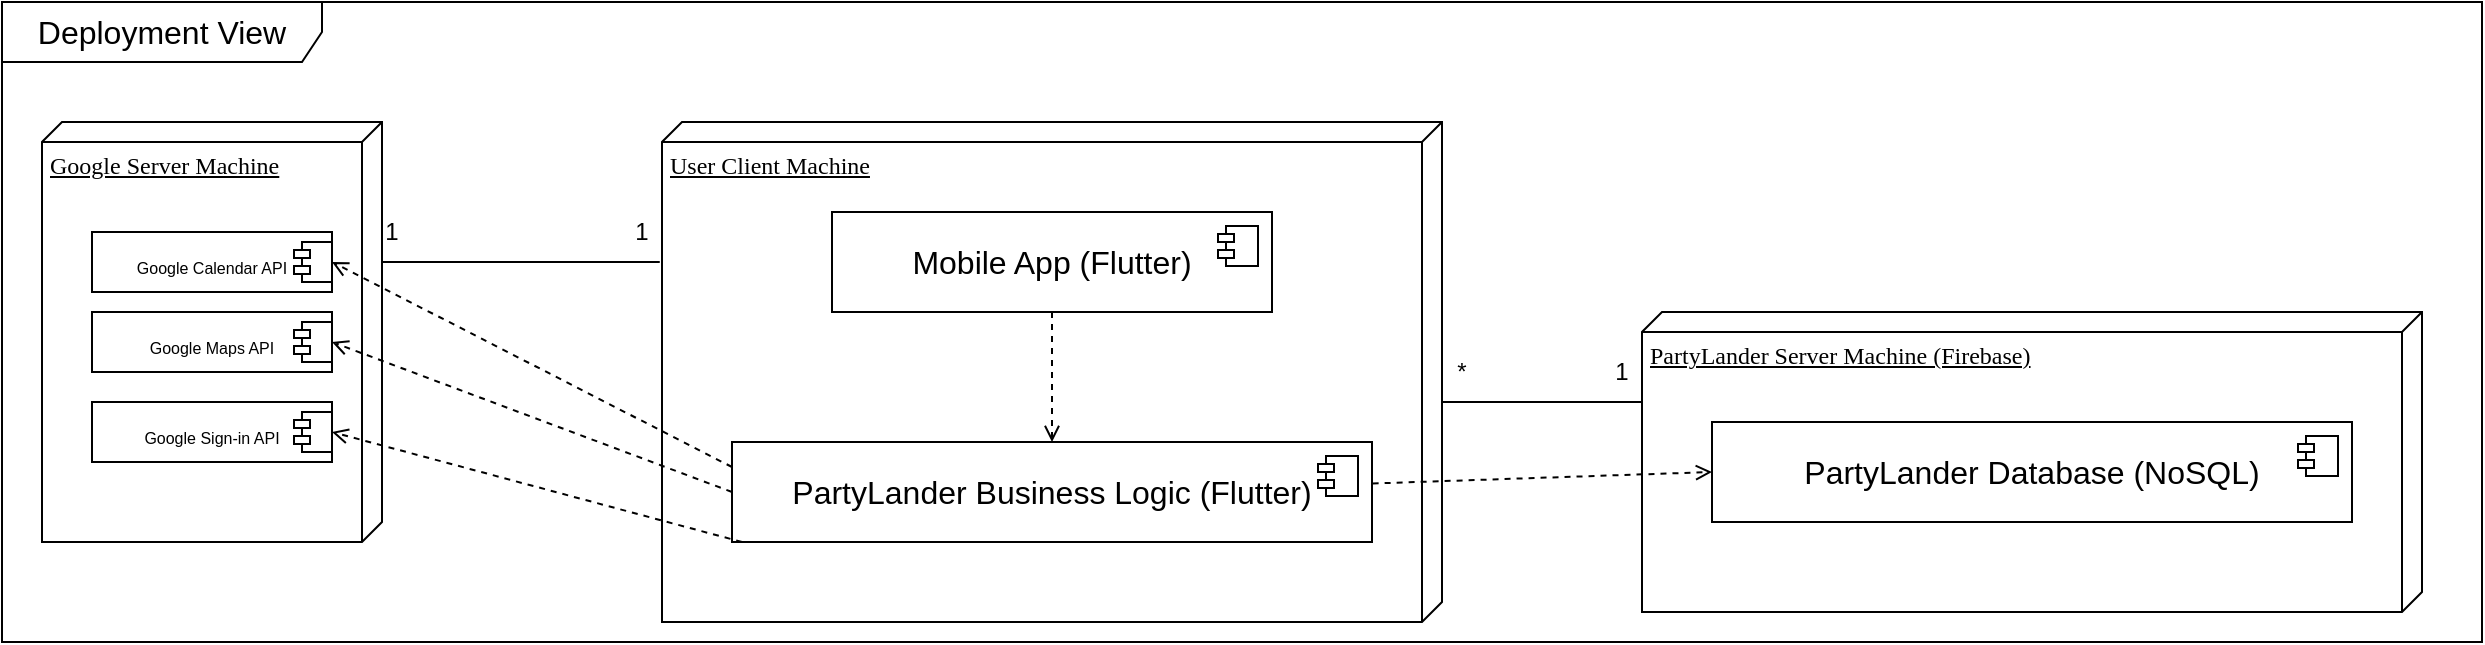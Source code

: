 <mxfile version="21.0.6" type="device"><diagram name="Page-1" id="5f0bae14-7c28-e335-631c-24af17079c00"><mxGraphModel dx="2360" dy="716" grid="1" gridSize="10" guides="1" tooltips="1" connect="1" arrows="1" fold="1" page="1" pageScale="1" pageWidth="1100" pageHeight="850" background="none" math="0" shadow="0"><root><mxCell id="0"/><mxCell id="1" parent="0"/><mxCell id="HEk8Teh6NhfVoBY3l-dP-18" value="" style="rounded=0;whiteSpace=wrap;html=1;" vertex="1" parent="1"><mxGeometry x="-370" width="1240" height="320" as="geometry"/></mxCell><mxCell id="39150e848f15840c-1" value="User Client Machine" style="verticalAlign=top;align=left;spacingTop=8;spacingLeft=2;spacingRight=12;shape=cube;size=10;direction=south;fontStyle=4;html=1;rounded=0;shadow=0;comic=0;labelBackgroundColor=none;strokeWidth=1;fontFamily=Verdana;fontSize=12" parent="1" vertex="1"><mxGeometry x="-40" y="60" width="390" height="250" as="geometry"/></mxCell><mxCell id="39150e848f15840c-2" value="PartyLander Server Machine (Firebase)" style="verticalAlign=top;align=left;spacingTop=8;spacingLeft=2;spacingRight=12;shape=cube;size=10;direction=south;fontStyle=4;html=1;rounded=0;shadow=0;comic=0;labelBackgroundColor=none;strokeWidth=1;fontFamily=Verdana;fontSize=12" parent="1" vertex="1"><mxGeometry x="450" y="155" width="390" height="150" as="geometry"/></mxCell><mxCell id="NYpfKm8NwjglTYvjS77y-1" value="Mobile App (Flutter)" style="html=1;dropTarget=0;whiteSpace=wrap;fontSize=16;" parent="1" vertex="1"><mxGeometry x="45" y="105" width="220" height="50" as="geometry"/></mxCell><mxCell id="NYpfKm8NwjglTYvjS77y-2" value="" style="shape=module;jettyWidth=8;jettyHeight=4;fontSize=16;" parent="NYpfKm8NwjglTYvjS77y-1" vertex="1"><mxGeometry x="1" width="20" height="20" relative="1" as="geometry"><mxPoint x="-27" y="7" as="offset"/></mxGeometry></mxCell><mxCell id="NYpfKm8NwjglTYvjS77y-3" value="PartyLander Business Logic (Flutter)" style="html=1;dropTarget=0;whiteSpace=wrap;fontSize=16;" parent="1" vertex="1"><mxGeometry x="-5" y="220" width="320" height="50" as="geometry"/></mxCell><mxCell id="NYpfKm8NwjglTYvjS77y-4" value="" style="shape=module;jettyWidth=8;jettyHeight=4;fontSize=16;" parent="NYpfKm8NwjglTYvjS77y-3" vertex="1"><mxGeometry x="1" width="20" height="20" relative="1" as="geometry"><mxPoint x="-27" y="7" as="offset"/></mxGeometry></mxCell><mxCell id="NYpfKm8NwjglTYvjS77y-11" value="PartyLander Database (NoSQL)" style="html=1;dropTarget=0;whiteSpace=wrap;fontSize=16;" parent="1" vertex="1"><mxGeometry x="485" y="210" width="320" height="50" as="geometry"/></mxCell><mxCell id="NYpfKm8NwjglTYvjS77y-12" value="" style="shape=module;jettyWidth=8;jettyHeight=4;fontSize=16;" parent="NYpfKm8NwjglTYvjS77y-11" vertex="1"><mxGeometry x="1" width="20" height="20" relative="1" as="geometry"><mxPoint x="-27" y="7" as="offset"/></mxGeometry></mxCell><mxCell id="NYpfKm8NwjglTYvjS77y-16" value="Google Server Machine" style="verticalAlign=top;align=left;spacingTop=8;spacingLeft=2;spacingRight=12;shape=cube;size=10;direction=south;fontStyle=4;html=1;rounded=0;shadow=0;comic=0;labelBackgroundColor=none;strokeWidth=1;fontFamily=Verdana;fontSize=12" parent="1" vertex="1"><mxGeometry x="-350" y="60" width="170" height="210" as="geometry"/></mxCell><mxCell id="NYpfKm8NwjglTYvjS77y-17" value="&lt;font style=&quot;font-size: 8px;&quot;&gt;Google Calendar API&lt;/font&gt;" style="html=1;dropTarget=0;whiteSpace=wrap;fontSize=16;align=center;" parent="1" vertex="1"><mxGeometry x="-325" y="115" width="120" height="30" as="geometry"/></mxCell><mxCell id="NYpfKm8NwjglTYvjS77y-18" value="" style="shape=module;jettyWidth=8;jettyHeight=4;fontSize=16;" parent="NYpfKm8NwjglTYvjS77y-17" vertex="1"><mxGeometry x="1" width="19" height="20" relative="1" as="geometry"><mxPoint x="-19" y="5" as="offset"/></mxGeometry></mxCell><mxCell id="NYpfKm8NwjglTYvjS77y-30" value="&lt;font style=&quot;font-size: 8px;&quot;&gt;Google Maps API&lt;/font&gt;" style="html=1;dropTarget=0;whiteSpace=wrap;fontSize=16;align=center;" parent="1" vertex="1"><mxGeometry x="-325" y="155" width="120" height="30" as="geometry"/></mxCell><mxCell id="NYpfKm8NwjglTYvjS77y-31" value="" style="shape=module;jettyWidth=8;jettyHeight=4;fontSize=16;" parent="NYpfKm8NwjglTYvjS77y-30" vertex="1"><mxGeometry x="1" width="19" height="20" relative="1" as="geometry"><mxPoint x="-19" y="5" as="offset"/></mxGeometry></mxCell><mxCell id="NYpfKm8NwjglTYvjS77y-35" value="&lt;font style=&quot;font-size: 8px;&quot;&gt;Google Sign-in API&lt;/font&gt;" style="html=1;dropTarget=0;whiteSpace=wrap;fontSize=16;align=center;" parent="1" vertex="1"><mxGeometry x="-325" y="200" width="120" height="30" as="geometry"/></mxCell><mxCell id="NYpfKm8NwjglTYvjS77y-36" value="" style="shape=module;jettyWidth=8;jettyHeight=4;fontSize=16;" parent="NYpfKm8NwjglTYvjS77y-35" vertex="1"><mxGeometry x="1" width="19" height="20" relative="1" as="geometry"><mxPoint x="-19" y="5" as="offset"/></mxGeometry></mxCell><mxCell id="NYpfKm8NwjglTYvjS77y-42" value="Deployment View" style="shape=umlFrame;whiteSpace=wrap;html=1;pointerEvents=0;recursiveResize=0;container=1;collapsible=0;width=160;fontSize=16;" parent="1" vertex="1"><mxGeometry x="-370" width="1240" height="320" as="geometry"/></mxCell><mxCell id="HEk8Teh6NhfVoBY3l-dP-2" value="" style="endArrow=open;dashed=1;html=1;rounded=0;endFill=0;exitX=0.5;exitY=1;exitDx=0;exitDy=0;entryX=0.5;entryY=0;entryDx=0;entryDy=0;" edge="1" parent="1" source="NYpfKm8NwjglTYvjS77y-1" target="NYpfKm8NwjglTYvjS77y-3"><mxGeometry width="50" height="50" relative="1" as="geometry"><mxPoint x="735" y="350" as="sourcePoint"/><mxPoint x="785" y="300" as="targetPoint"/></mxGeometry></mxCell><mxCell id="HEk8Teh6NhfVoBY3l-dP-3" value="" style="endArrow=open;dashed=1;html=1;rounded=0;endFill=0;entryX=0;entryY=0.5;entryDx=0;entryDy=0;exitX=1.001;exitY=0.415;exitDx=0;exitDy=0;exitPerimeter=0;" edge="1" parent="1" source="NYpfKm8NwjglTYvjS77y-3" target="NYpfKm8NwjglTYvjS77y-11"><mxGeometry width="50" height="50" relative="1" as="geometry"><mxPoint x="330" y="240" as="sourcePoint"/><mxPoint x="410" y="315" as="targetPoint"/></mxGeometry></mxCell><mxCell id="HEk8Teh6NhfVoBY3l-dP-4" value="" style="endArrow=none;html=1;rounded=0;entryX=0.3;entryY=1;entryDx=0;entryDy=0;entryPerimeter=0;" edge="1" parent="1" target="39150e848f15840c-2"><mxGeometry width="50" height="50" relative="1" as="geometry"><mxPoint x="350" y="200" as="sourcePoint"/><mxPoint x="450" y="210" as="targetPoint"/></mxGeometry></mxCell><mxCell id="HEk8Teh6NhfVoBY3l-dP-5" value="1" style="text;strokeColor=none;align=center;fillColor=none;html=1;verticalAlign=middle;whiteSpace=wrap;rounded=0;" vertex="1" parent="1"><mxGeometry x="410" y="170" width="60" height="30" as="geometry"/></mxCell><mxCell id="HEk8Teh6NhfVoBY3l-dP-8" value="*" style="text;strokeColor=none;align=center;fillColor=none;html=1;verticalAlign=middle;whiteSpace=wrap;rounded=0;" vertex="1" parent="1"><mxGeometry x="330" y="170" width="60" height="30" as="geometry"/></mxCell><mxCell id="HEk8Teh6NhfVoBY3l-dP-9" value="" style="endArrow=open;dashed=1;html=1;rounded=0;endFill=0;entryX=1;entryY=0.5;entryDx=0;entryDy=0;" edge="1" parent="1" target="NYpfKm8NwjglTYvjS77y-36"><mxGeometry width="50" height="50" relative="1" as="geometry"><mxPoint y="270" as="sourcePoint"/><mxPoint x="-5" y="350" as="targetPoint"/></mxGeometry></mxCell><mxCell id="HEk8Teh6NhfVoBY3l-dP-10" value="" style="endArrow=open;dashed=1;html=1;rounded=0;endFill=0;entryX=1;entryY=0.5;entryDx=0;entryDy=0;exitX=0;exitY=0.5;exitDx=0;exitDy=0;" edge="1" parent="1" source="NYpfKm8NwjglTYvjS77y-3" target="NYpfKm8NwjglTYvjS77y-31"><mxGeometry width="50" height="50" relative="1" as="geometry"><mxPoint x="-205" y="316" as="sourcePoint"/><mxPoint x="-35" y="310" as="targetPoint"/></mxGeometry></mxCell><mxCell id="HEk8Teh6NhfVoBY3l-dP-11" value="" style="endArrow=open;dashed=1;html=1;rounded=0;endFill=0;entryX=1;entryY=0.5;entryDx=0;entryDy=0;exitX=0;exitY=0.25;exitDx=0;exitDy=0;" edge="1" parent="1" source="NYpfKm8NwjglTYvjS77y-3" target="NYpfKm8NwjglTYvjS77y-18"><mxGeometry width="50" height="50" relative="1" as="geometry"><mxPoint x="345" y="271" as="sourcePoint"/><mxPoint x="515" y="265" as="targetPoint"/></mxGeometry></mxCell><mxCell id="HEk8Teh6NhfVoBY3l-dP-15" value="" style="endArrow=none;html=1;rounded=0;entryX=0.648;entryY=1.002;entryDx=0;entryDy=0;exitX=0.409;exitY=1.002;exitDx=0;exitDy=0;entryPerimeter=0;exitPerimeter=0;" edge="1" parent="1" source="HEk8Teh6NhfVoBY3l-dP-17" target="HEk8Teh6NhfVoBY3l-dP-16"><mxGeometry width="50" height="50" relative="1" as="geometry"><mxPoint x="-160" y="130" as="sourcePoint"/><mxPoint x="-60" y="130" as="targetPoint"/></mxGeometry></mxCell><mxCell id="HEk8Teh6NhfVoBY3l-dP-16" value="1" style="text;strokeColor=none;align=center;fillColor=none;html=1;verticalAlign=middle;whiteSpace=wrap;rounded=0;" vertex="1" parent="1"><mxGeometry x="-80" y="100" width="60" height="30" as="geometry"/></mxCell><mxCell id="HEk8Teh6NhfVoBY3l-dP-17" value="1" style="text;strokeColor=none;align=center;fillColor=none;html=1;verticalAlign=middle;whiteSpace=wrap;rounded=0;" vertex="1" parent="1"><mxGeometry x="-205" y="100" width="60" height="30" as="geometry"/></mxCell></root></mxGraphModel></diagram></mxfile>